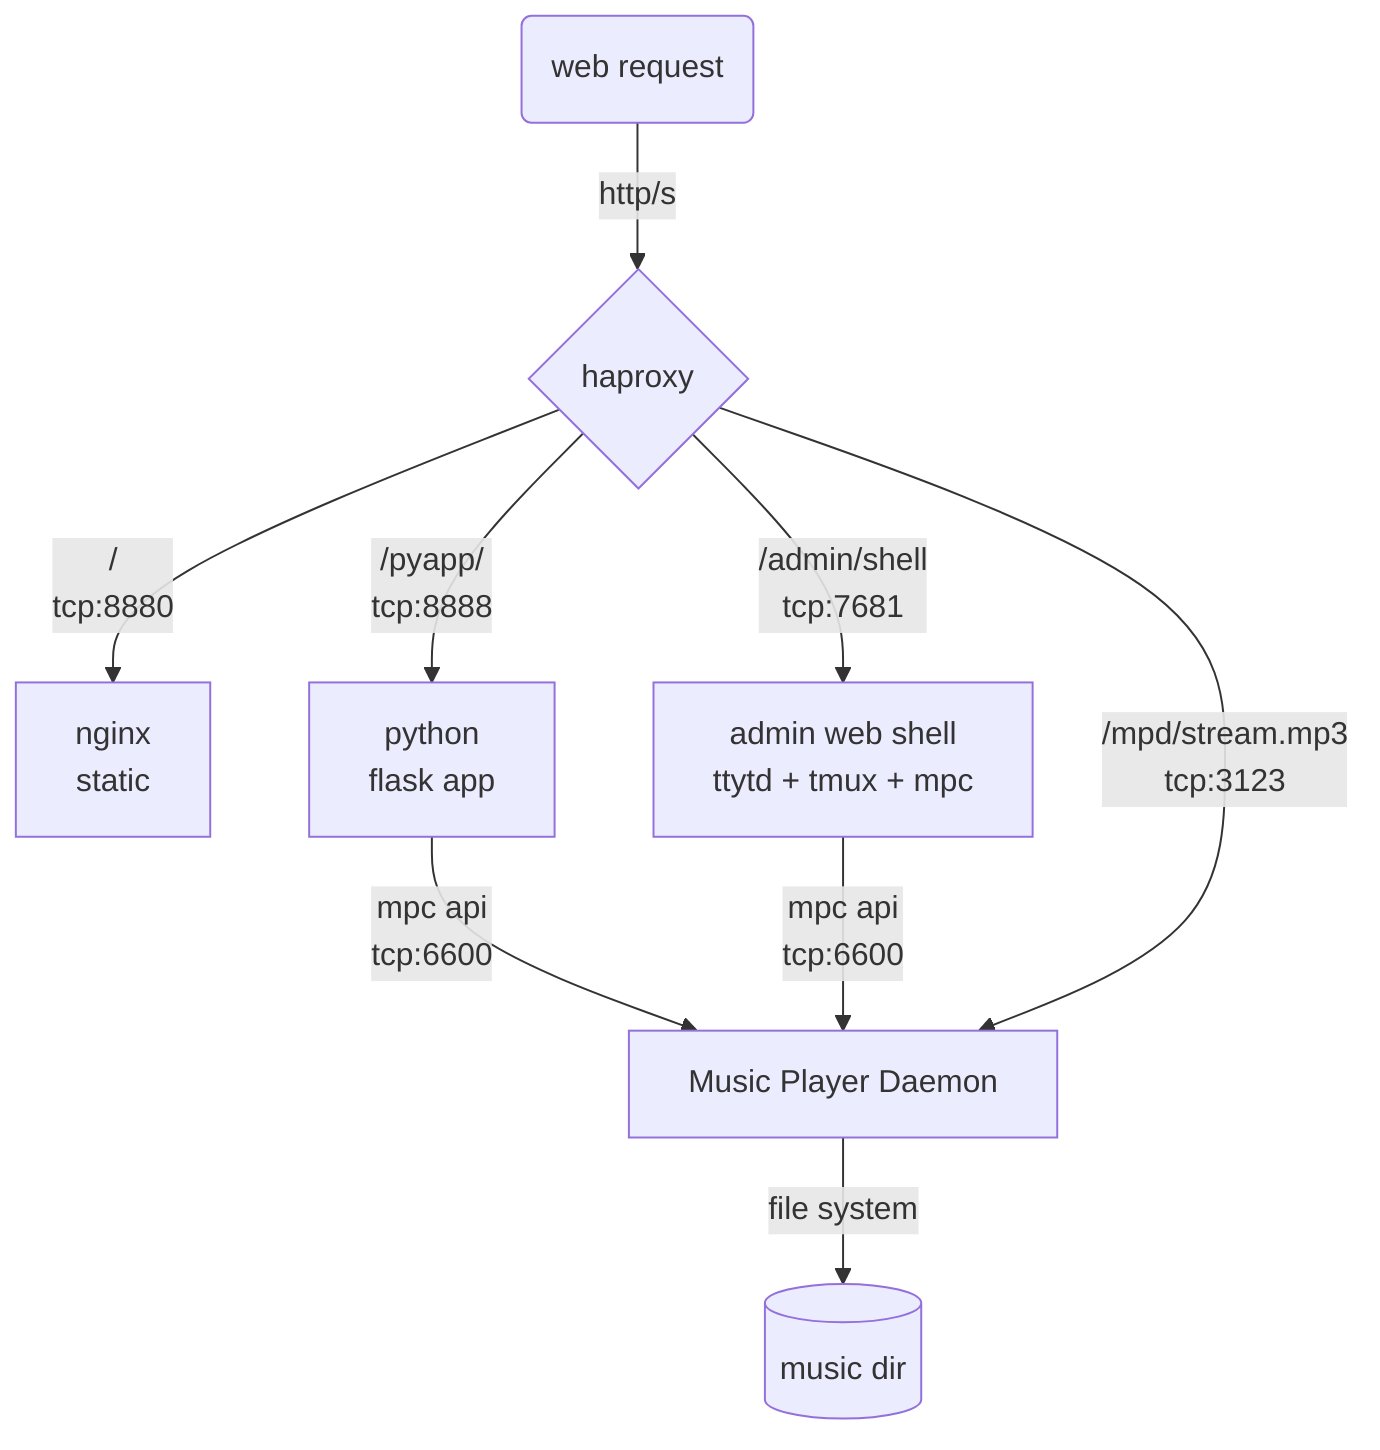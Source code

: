 graph TD
    A(web request) -->|http/s| C{haproxy}
    C -->|/<br>tcp:8880| D[nginx<br>static]
    C -->|/pyapp/<br>tcp:8888| E[python<br>flask app]
    E -->|mpc api<br>tcp:6600| G
    C -->|/admin/shell<br>tcp:7681| F[admin web shell<br>ttytd + tmux + mpc]
    F -->|mpc api<br>tcp:6600| G
    C -->|/mpd/stream.mp3<br>tcp:3123| G[Music Player Daemon]
    G -->|file system|J[(music dir)]